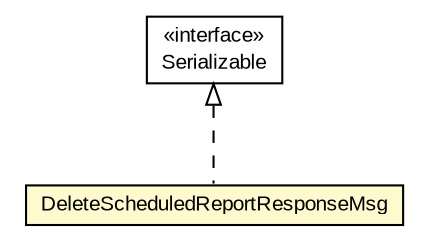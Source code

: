 #!/usr/local/bin/dot
#
# Class diagram 
# Generated by UMLGraph version R5_6-24-gf6e263 (http://www.umlgraph.org/)
#

digraph G {
	edge [fontname="arial",fontsize=10,labelfontname="arial",labelfontsize=10];
	node [fontname="arial",fontsize=10,shape=plaintext];
	nodesep=0.25;
	ranksep=0.5;
	// org.miloss.fgsms.services.interfaces.automatedreportingservice.DeleteScheduledReportResponseMsg
	c78874 [label=<<table title="org.miloss.fgsms.services.interfaces.automatedreportingservice.DeleteScheduledReportResponseMsg" border="0" cellborder="1" cellspacing="0" cellpadding="2" port="p" bgcolor="lemonChiffon" href="./DeleteScheduledReportResponseMsg.html">
		<tr><td><table border="0" cellspacing="0" cellpadding="1">
<tr><td align="center" balign="center"> DeleteScheduledReportResponseMsg </td></tr>
		</table></td></tr>
		</table>>, URL="./DeleteScheduledReportResponseMsg.html", fontname="arial", fontcolor="black", fontsize=10.0];
	//org.miloss.fgsms.services.interfaces.automatedreportingservice.DeleteScheduledReportResponseMsg implements java.io.Serializable
	c79487:p -> c78874:p [dir=back,arrowtail=empty,style=dashed];
	// java.io.Serializable
	c79487 [label=<<table title="java.io.Serializable" border="0" cellborder="1" cellspacing="0" cellpadding="2" port="p" href="http://java.sun.com/j2se/1.4.2/docs/api/java/io/Serializable.html">
		<tr><td><table border="0" cellspacing="0" cellpadding="1">
<tr><td align="center" balign="center"> &#171;interface&#187; </td></tr>
<tr><td align="center" balign="center"> Serializable </td></tr>
		</table></td></tr>
		</table>>, URL="http://java.sun.com/j2se/1.4.2/docs/api/java/io/Serializable.html", fontname="arial", fontcolor="black", fontsize=10.0];
}

